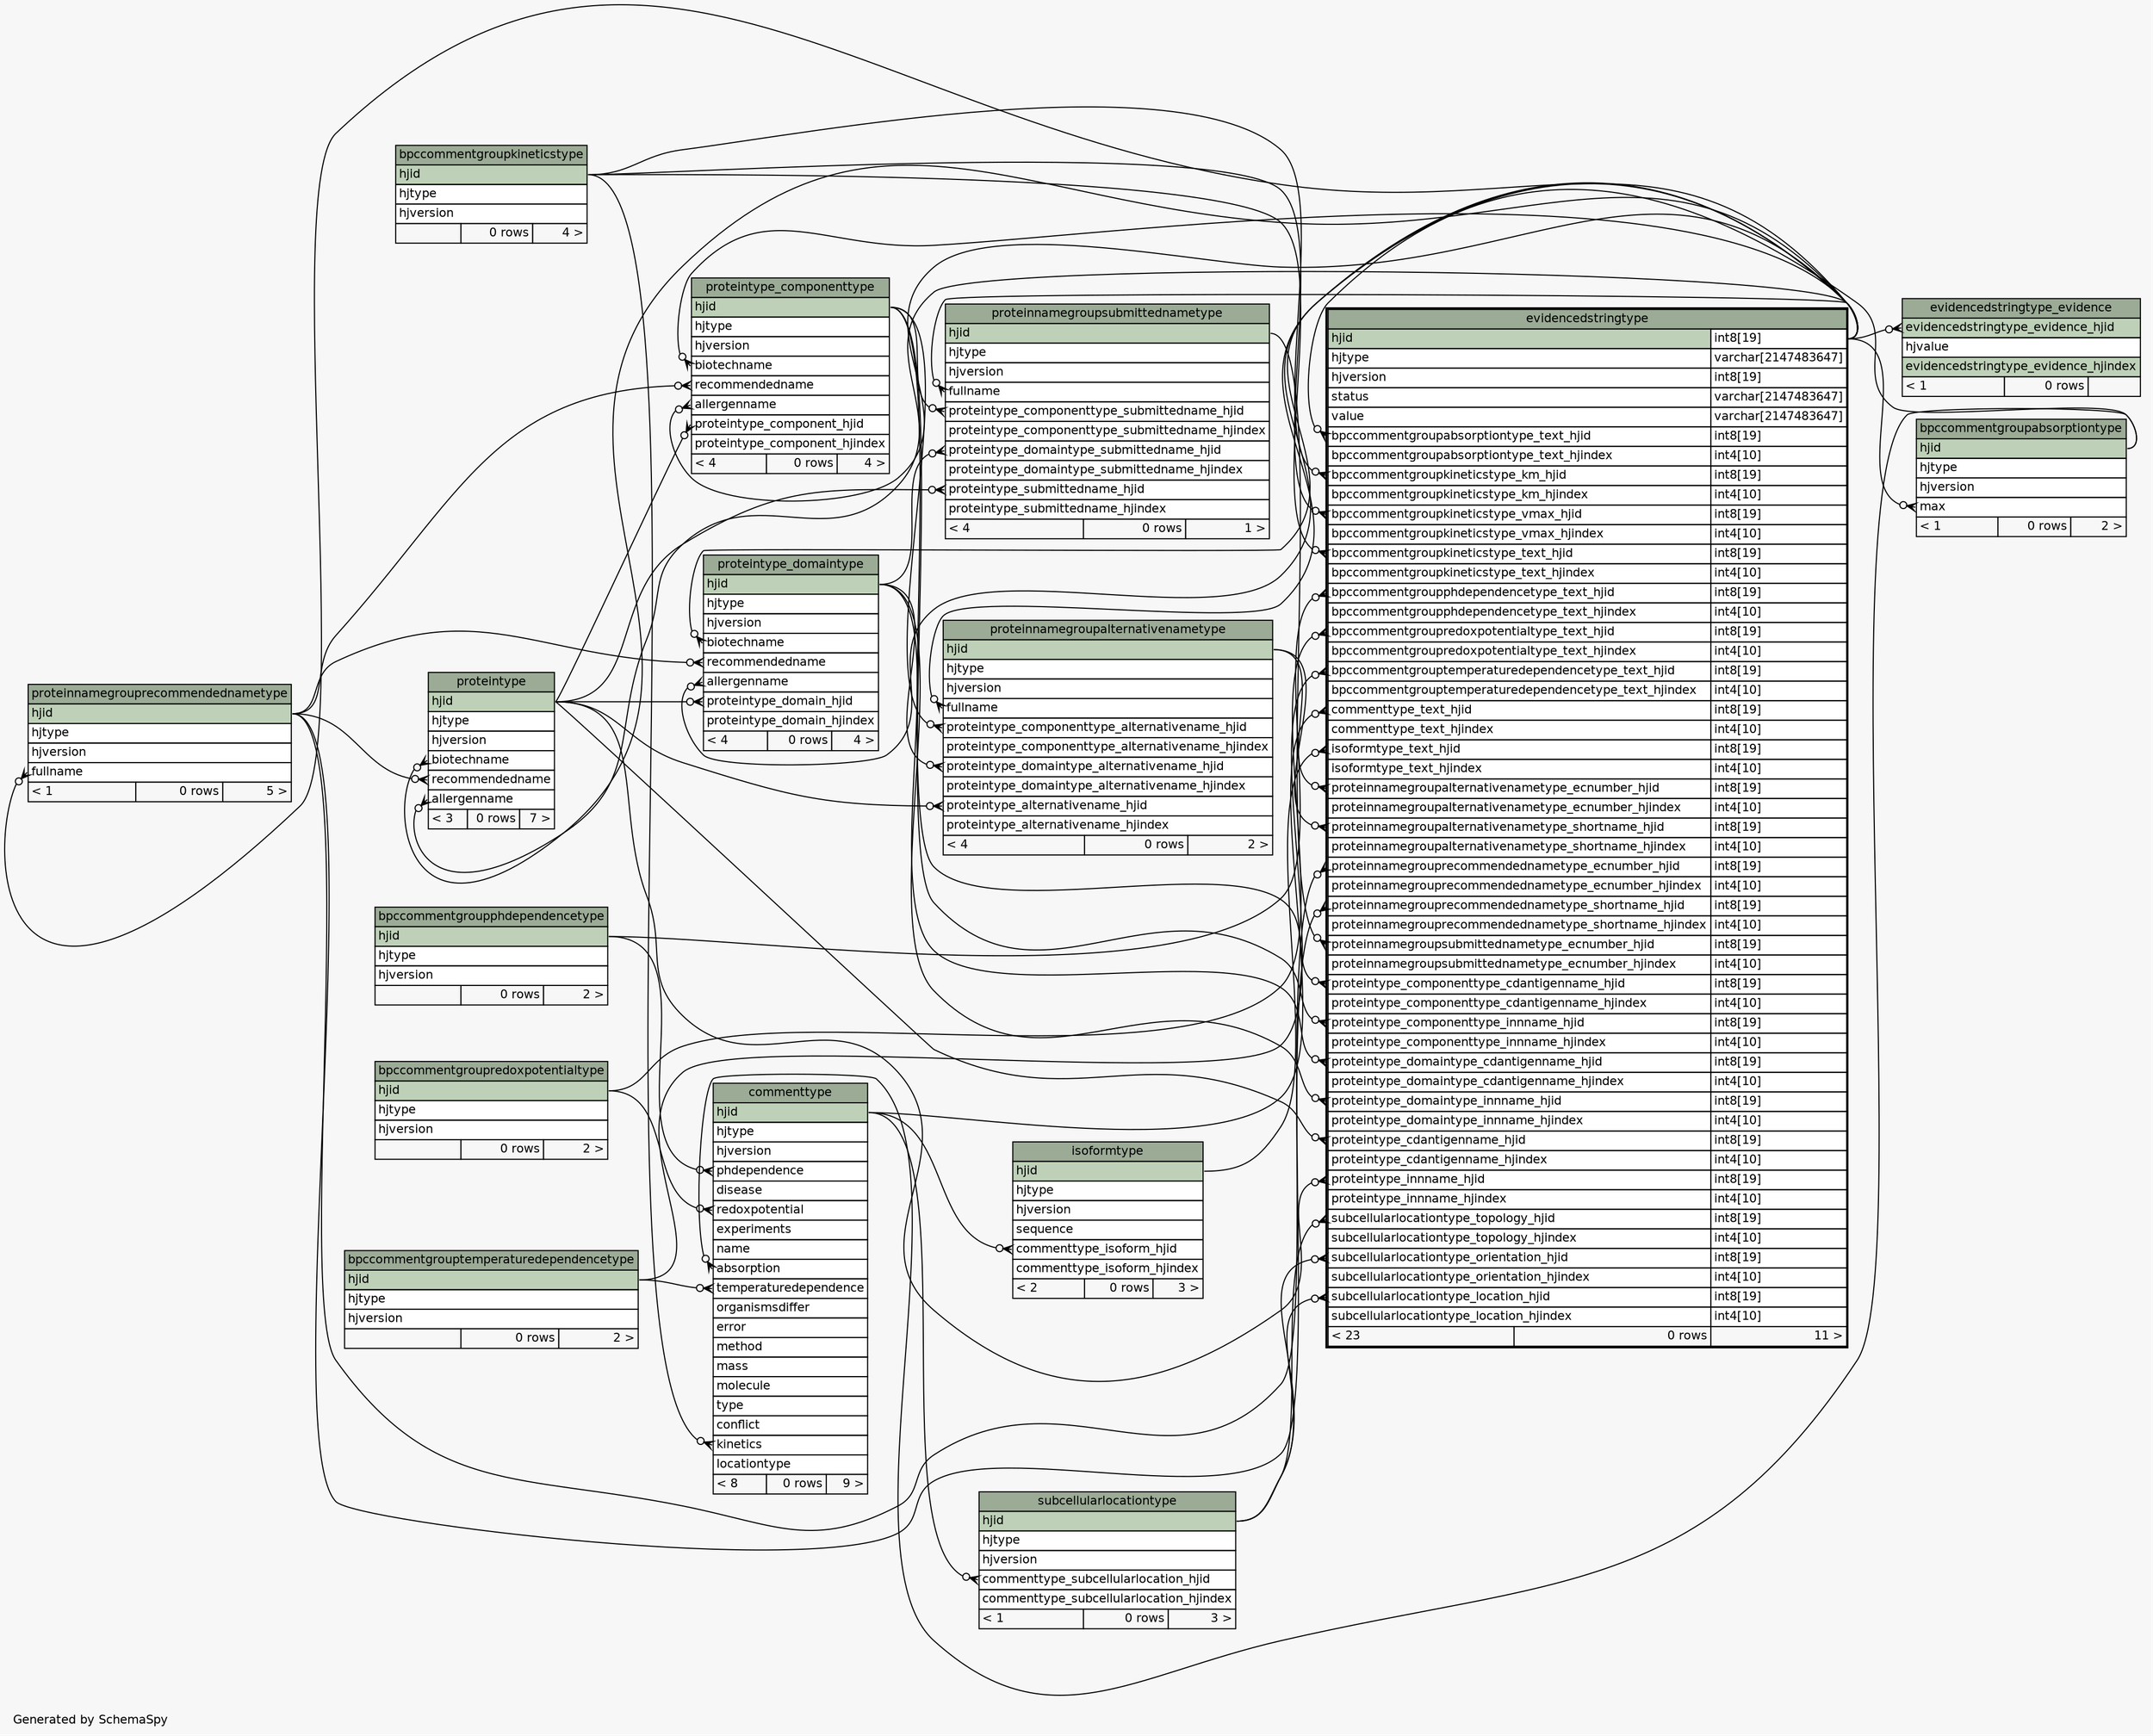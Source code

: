 // dot 2.38.0 on Windows 8.1 6.3
// SchemaSpy rev 590
digraph "oneDegreeRelationshipsDiagram" {
  graph [
    rankdir="RL"
    bgcolor="#f7f7f7"
    label="\nGenerated by SchemaSpy"
    labeljust="l"
    nodesep="0.18"
    ranksep="0.46"
    fontname="Helvetica"
    fontsize="11"
  ];
  node [
    fontname="Helvetica"
    fontsize="11"
    shape="plaintext"
  ];
  edge [
    arrowsize="0.8"
  ];
  "bpccommentgroupabsorptiontype":"max":w -> "evidencedstringtype":"hjid.type":e [arrowhead=none dir=back arrowtail=crowodot];
  "commenttype":"absorption":w -> "bpccommentgroupabsorptiontype":"hjid":e [arrowhead=none dir=back arrowtail=crowodot];
  "commenttype":"kinetics":w -> "bpccommentgroupkineticstype":"hjid":e [arrowhead=none dir=back arrowtail=crowodot];
  "commenttype":"phdependence":w -> "bpccommentgroupphdependencetype":"hjid":e [arrowhead=none dir=back arrowtail=crowodot];
  "commenttype":"redoxpotential":w -> "bpccommentgroupredoxpotentialtype":"hjid":e [arrowhead=none dir=back arrowtail=crowodot];
  "commenttype":"temperaturedependence":w -> "bpccommentgrouptemperaturedependencetype":"hjid":e [arrowhead=none dir=back arrowtail=crowodot];
  "evidencedstringtype":"bpccommentgroupabsorptiontype_text_hjid":w -> "bpccommentgroupabsorptiontype":"hjid":e [arrowhead=none dir=back arrowtail=crowodot];
  "evidencedstringtype":"bpccommentgroupkineticstype_km_hjid":w -> "bpccommentgroupkineticstype":"hjid":e [arrowhead=none dir=back arrowtail=crowodot];
  "evidencedstringtype":"bpccommentgroupkineticstype_text_hjid":w -> "bpccommentgroupkineticstype":"hjid":e [arrowhead=none dir=back arrowtail=crowodot];
  "evidencedstringtype":"bpccommentgroupkineticstype_vmax_hjid":w -> "bpccommentgroupkineticstype":"hjid":e [arrowhead=none dir=back arrowtail=crowodot];
  "evidencedstringtype":"bpccommentgroupphdependencetype_text_hjid":w -> "bpccommentgroupphdependencetype":"hjid":e [arrowhead=none dir=back arrowtail=crowodot];
  "evidencedstringtype":"bpccommentgroupredoxpotentialtype_text_hjid":w -> "bpccommentgroupredoxpotentialtype":"hjid":e [arrowhead=none dir=back arrowtail=crowodot];
  "evidencedstringtype":"bpccommentgrouptemperaturedependencetype_text_hjid":w -> "bpccommentgrouptemperaturedependencetype":"hjid":e [arrowhead=none dir=back arrowtail=crowodot];
  "evidencedstringtype":"commenttype_text_hjid":w -> "commenttype":"hjid":e [arrowhead=none dir=back arrowtail=crowodot];
  "evidencedstringtype":"isoformtype_text_hjid":w -> "isoformtype":"hjid":e [arrowhead=none dir=back arrowtail=crowodot];
  "evidencedstringtype":"proteinnamegroupalternativenametype_ecnumber_hjid":w -> "proteinnamegroupalternativenametype":"hjid":e [arrowhead=none dir=back arrowtail=crowodot];
  "evidencedstringtype":"proteinnamegroupalternativenametype_shortname_hjid":w -> "proteinnamegroupalternativenametype":"hjid":e [arrowhead=none dir=back arrowtail=crowodot];
  "evidencedstringtype":"proteinnamegrouprecommendednametype_ecnumber_hjid":w -> "proteinnamegrouprecommendednametype":"hjid":e [arrowhead=none dir=back arrowtail=crowodot];
  "evidencedstringtype":"proteinnamegrouprecommendednametype_shortname_hjid":w -> "proteinnamegrouprecommendednametype":"hjid":e [arrowhead=none dir=back arrowtail=crowodot];
  "evidencedstringtype":"proteinnamegroupsubmittednametype_ecnumber_hjid":w -> "proteinnamegroupsubmittednametype":"hjid":e [arrowhead=none dir=back arrowtail=crowodot];
  "evidencedstringtype":"proteintype_cdantigenname_hjid":w -> "proteintype":"hjid":e [arrowhead=none dir=back arrowtail=crowodot];
  "evidencedstringtype":"proteintype_componenttype_cdantigenname_hjid":w -> "proteintype_componenttype":"hjid":e [arrowhead=none dir=back arrowtail=crowodot];
  "evidencedstringtype":"proteintype_componenttype_innname_hjid":w -> "proteintype_componenttype":"hjid":e [arrowhead=none dir=back arrowtail=crowodot];
  "evidencedstringtype":"proteintype_domaintype_cdantigenname_hjid":w -> "proteintype_domaintype":"hjid":e [arrowhead=none dir=back arrowtail=crowodot];
  "evidencedstringtype":"proteintype_domaintype_innname_hjid":w -> "proteintype_domaintype":"hjid":e [arrowhead=none dir=back arrowtail=crowodot];
  "evidencedstringtype":"proteintype_innname_hjid":w -> "proteintype":"hjid":e [arrowhead=none dir=back arrowtail=crowodot];
  "evidencedstringtype":"subcellularlocationtype_location_hjid":w -> "subcellularlocationtype":"hjid":e [arrowhead=none dir=back arrowtail=crowodot];
  "evidencedstringtype":"subcellularlocationtype_orientation_hjid":w -> "subcellularlocationtype":"hjid":e [arrowhead=none dir=back arrowtail=crowodot];
  "evidencedstringtype":"subcellularlocationtype_topology_hjid":w -> "subcellularlocationtype":"hjid":e [arrowhead=none dir=back arrowtail=crowodot];
  "evidencedstringtype_evidence":"evidencedstringtype_evidence_hjid":w -> "evidencedstringtype":"hjid.type":e [arrowhead=none dir=back arrowtail=crowodot];
  "isoformtype":"commenttype_isoform_hjid":w -> "commenttype":"hjid":e [arrowhead=none dir=back arrowtail=crowodot];
  "proteinnamegroupalternativenametype":"fullname":w -> "evidencedstringtype":"hjid.type":e [arrowhead=none dir=back arrowtail=crowodot];
  "proteinnamegroupalternativenametype":"proteintype_alternativename_hjid":w -> "proteintype":"hjid":e [arrowhead=none dir=back arrowtail=crowodot];
  "proteinnamegroupalternativenametype":"proteintype_componenttype_alternativename_hjid":w -> "proteintype_componenttype":"hjid":e [arrowhead=none dir=back arrowtail=crowodot];
  "proteinnamegroupalternativenametype":"proteintype_domaintype_alternativename_hjid":w -> "proteintype_domaintype":"hjid":e [arrowhead=none dir=back arrowtail=crowodot];
  "proteinnamegrouprecommendednametype":"fullname":w -> "evidencedstringtype":"hjid.type":e [arrowhead=none dir=back arrowtail=crowodot];
  "proteinnamegroupsubmittednametype":"fullname":w -> "evidencedstringtype":"hjid.type":e [arrowhead=none dir=back arrowtail=crowodot];
  "proteinnamegroupsubmittednametype":"proteintype_componenttype_submittedname_hjid":w -> "proteintype_componenttype":"hjid":e [arrowhead=none dir=back arrowtail=crowodot];
  "proteinnamegroupsubmittednametype":"proteintype_domaintype_submittedname_hjid":w -> "proteintype_domaintype":"hjid":e [arrowhead=none dir=back arrowtail=crowodot];
  "proteinnamegroupsubmittednametype":"proteintype_submittedname_hjid":w -> "proteintype":"hjid":e [arrowhead=none dir=back arrowtail=crowodot];
  "proteintype":"allergenname":w -> "evidencedstringtype":"hjid.type":e [arrowhead=none dir=back arrowtail=crowodot];
  "proteintype":"biotechname":w -> "evidencedstringtype":"hjid.type":e [arrowhead=none dir=back arrowtail=crowodot];
  "proteintype":"recommendedname":w -> "proteinnamegrouprecommendednametype":"hjid":e [arrowhead=none dir=back arrowtail=crowodot];
  "proteintype_componenttype":"allergenname":w -> "evidencedstringtype":"hjid.type":e [arrowhead=none dir=back arrowtail=crowodot];
  "proteintype_componenttype":"biotechname":w -> "evidencedstringtype":"hjid.type":e [arrowhead=none dir=back arrowtail=crowodot];
  "proteintype_componenttype":"proteintype_component_hjid":w -> "proteintype":"hjid":e [arrowhead=none dir=back arrowtail=crowodot];
  "proteintype_componenttype":"recommendedname":w -> "proteinnamegrouprecommendednametype":"hjid":e [arrowhead=none dir=back arrowtail=crowodot];
  "proteintype_domaintype":"allergenname":w -> "evidencedstringtype":"hjid.type":e [arrowhead=none dir=back arrowtail=crowodot];
  "proteintype_domaintype":"biotechname":w -> "evidencedstringtype":"hjid.type":e [arrowhead=none dir=back arrowtail=crowodot];
  "proteintype_domaintype":"proteintype_domain_hjid":w -> "proteintype":"hjid":e [arrowhead=none dir=back arrowtail=crowodot];
  "proteintype_domaintype":"recommendedname":w -> "proteinnamegrouprecommendednametype":"hjid":e [arrowhead=none dir=back arrowtail=crowodot];
  "subcellularlocationtype":"commenttype_subcellularlocation_hjid":w -> "commenttype":"hjid":e [arrowhead=none dir=back arrowtail=crowodot];
  "bpccommentgroupabsorptiontype" [
    label=<
    <TABLE BORDER="0" CELLBORDER="1" CELLSPACING="0" BGCOLOR="#ffffff">
      <TR><TD COLSPAN="3" BGCOLOR="#9bab96" ALIGN="CENTER">bpccommentgroupabsorptiontype</TD></TR>
      <TR><TD PORT="hjid" COLSPAN="3" BGCOLOR="#bed1b8" ALIGN="LEFT">hjid</TD></TR>
      <TR><TD PORT="hjtype" COLSPAN="3" ALIGN="LEFT">hjtype</TD></TR>
      <TR><TD PORT="hjversion" COLSPAN="3" ALIGN="LEFT">hjversion</TD></TR>
      <TR><TD PORT="max" COLSPAN="3" ALIGN="LEFT">max</TD></TR>
      <TR><TD ALIGN="LEFT" BGCOLOR="#f7f7f7">&lt; 1</TD><TD ALIGN="RIGHT" BGCOLOR="#f7f7f7">0 rows</TD><TD ALIGN="RIGHT" BGCOLOR="#f7f7f7">2 &gt;</TD></TR>
    </TABLE>>
    URL="bpccommentgroupabsorptiontype.html"
    tooltip="bpccommentgroupabsorptiontype"
  ];
  "bpccommentgroupkineticstype" [
    label=<
    <TABLE BORDER="0" CELLBORDER="1" CELLSPACING="0" BGCOLOR="#ffffff">
      <TR><TD COLSPAN="3" BGCOLOR="#9bab96" ALIGN="CENTER">bpccommentgroupkineticstype</TD></TR>
      <TR><TD PORT="hjid" COLSPAN="3" BGCOLOR="#bed1b8" ALIGN="LEFT">hjid</TD></TR>
      <TR><TD PORT="hjtype" COLSPAN="3" ALIGN="LEFT">hjtype</TD></TR>
      <TR><TD PORT="hjversion" COLSPAN="3" ALIGN="LEFT">hjversion</TD></TR>
      <TR><TD ALIGN="LEFT" BGCOLOR="#f7f7f7">  </TD><TD ALIGN="RIGHT" BGCOLOR="#f7f7f7">0 rows</TD><TD ALIGN="RIGHT" BGCOLOR="#f7f7f7">4 &gt;</TD></TR>
    </TABLE>>
    URL="bpccommentgroupkineticstype.html"
    tooltip="bpccommentgroupkineticstype"
  ];
  "bpccommentgroupphdependencetype" [
    label=<
    <TABLE BORDER="0" CELLBORDER="1" CELLSPACING="0" BGCOLOR="#ffffff">
      <TR><TD COLSPAN="3" BGCOLOR="#9bab96" ALIGN="CENTER">bpccommentgroupphdependencetype</TD></TR>
      <TR><TD PORT="hjid" COLSPAN="3" BGCOLOR="#bed1b8" ALIGN="LEFT">hjid</TD></TR>
      <TR><TD PORT="hjtype" COLSPAN="3" ALIGN="LEFT">hjtype</TD></TR>
      <TR><TD PORT="hjversion" COLSPAN="3" ALIGN="LEFT">hjversion</TD></TR>
      <TR><TD ALIGN="LEFT" BGCOLOR="#f7f7f7">  </TD><TD ALIGN="RIGHT" BGCOLOR="#f7f7f7">0 rows</TD><TD ALIGN="RIGHT" BGCOLOR="#f7f7f7">2 &gt;</TD></TR>
    </TABLE>>
    URL="bpccommentgroupphdependencetype.html"
    tooltip="bpccommentgroupphdependencetype"
  ];
  "bpccommentgroupredoxpotentialtype" [
    label=<
    <TABLE BORDER="0" CELLBORDER="1" CELLSPACING="0" BGCOLOR="#ffffff">
      <TR><TD COLSPAN="3" BGCOLOR="#9bab96" ALIGN="CENTER">bpccommentgroupredoxpotentialtype</TD></TR>
      <TR><TD PORT="hjid" COLSPAN="3" BGCOLOR="#bed1b8" ALIGN="LEFT">hjid</TD></TR>
      <TR><TD PORT="hjtype" COLSPAN="3" ALIGN="LEFT">hjtype</TD></TR>
      <TR><TD PORT="hjversion" COLSPAN="3" ALIGN="LEFT">hjversion</TD></TR>
      <TR><TD ALIGN="LEFT" BGCOLOR="#f7f7f7">  </TD><TD ALIGN="RIGHT" BGCOLOR="#f7f7f7">0 rows</TD><TD ALIGN="RIGHT" BGCOLOR="#f7f7f7">2 &gt;</TD></TR>
    </TABLE>>
    URL="bpccommentgroupredoxpotentialtype.html"
    tooltip="bpccommentgroupredoxpotentialtype"
  ];
  "bpccommentgrouptemperaturedependencetype" [
    label=<
    <TABLE BORDER="0" CELLBORDER="1" CELLSPACING="0" BGCOLOR="#ffffff">
      <TR><TD COLSPAN="3" BGCOLOR="#9bab96" ALIGN="CENTER">bpccommentgrouptemperaturedependencetype</TD></TR>
      <TR><TD PORT="hjid" COLSPAN="3" BGCOLOR="#bed1b8" ALIGN="LEFT">hjid</TD></TR>
      <TR><TD PORT="hjtype" COLSPAN="3" ALIGN="LEFT">hjtype</TD></TR>
      <TR><TD PORT="hjversion" COLSPAN="3" ALIGN="LEFT">hjversion</TD></TR>
      <TR><TD ALIGN="LEFT" BGCOLOR="#f7f7f7">  </TD><TD ALIGN="RIGHT" BGCOLOR="#f7f7f7">0 rows</TD><TD ALIGN="RIGHT" BGCOLOR="#f7f7f7">2 &gt;</TD></TR>
    </TABLE>>
    URL="bpccommentgrouptemperaturedependencetype.html"
    tooltip="bpccommentgrouptemperaturedependencetype"
  ];
  "commenttype" [
    label=<
    <TABLE BORDER="0" CELLBORDER="1" CELLSPACING="0" BGCOLOR="#ffffff">
      <TR><TD COLSPAN="3" BGCOLOR="#9bab96" ALIGN="CENTER">commenttype</TD></TR>
      <TR><TD PORT="hjid" COLSPAN="3" BGCOLOR="#bed1b8" ALIGN="LEFT">hjid</TD></TR>
      <TR><TD PORT="hjtype" COLSPAN="3" ALIGN="LEFT">hjtype</TD></TR>
      <TR><TD PORT="hjversion" COLSPAN="3" ALIGN="LEFT">hjversion</TD></TR>
      <TR><TD PORT="phdependence" COLSPAN="3" ALIGN="LEFT">phdependence</TD></TR>
      <TR><TD PORT="disease" COLSPAN="3" ALIGN="LEFT">disease</TD></TR>
      <TR><TD PORT="redoxpotential" COLSPAN="3" ALIGN="LEFT">redoxpotential</TD></TR>
      <TR><TD PORT="experiments" COLSPAN="3" ALIGN="LEFT">experiments</TD></TR>
      <TR><TD PORT="name" COLSPAN="3" ALIGN="LEFT">name</TD></TR>
      <TR><TD PORT="absorption" COLSPAN="3" ALIGN="LEFT">absorption</TD></TR>
      <TR><TD PORT="temperaturedependence" COLSPAN="3" ALIGN="LEFT">temperaturedependence</TD></TR>
      <TR><TD PORT="organismsdiffer" COLSPAN="3" ALIGN="LEFT">organismsdiffer</TD></TR>
      <TR><TD PORT="error" COLSPAN="3" ALIGN="LEFT">error</TD></TR>
      <TR><TD PORT="method" COLSPAN="3" ALIGN="LEFT">method</TD></TR>
      <TR><TD PORT="mass" COLSPAN="3" ALIGN="LEFT">mass</TD></TR>
      <TR><TD PORT="molecule" COLSPAN="3" ALIGN="LEFT">molecule</TD></TR>
      <TR><TD PORT="type" COLSPAN="3" ALIGN="LEFT">type</TD></TR>
      <TR><TD PORT="conflict" COLSPAN="3" ALIGN="LEFT">conflict</TD></TR>
      <TR><TD PORT="kinetics" COLSPAN="3" ALIGN="LEFT">kinetics</TD></TR>
      <TR><TD PORT="locationtype" COLSPAN="3" ALIGN="LEFT">locationtype</TD></TR>
      <TR><TD ALIGN="LEFT" BGCOLOR="#f7f7f7">&lt; 8</TD><TD ALIGN="RIGHT" BGCOLOR="#f7f7f7">0 rows</TD><TD ALIGN="RIGHT" BGCOLOR="#f7f7f7">9 &gt;</TD></TR>
    </TABLE>>
    URL="commenttype.html"
    tooltip="commenttype"
  ];
  "evidencedstringtype" [
    label=<
    <TABLE BORDER="2" CELLBORDER="1" CELLSPACING="0" BGCOLOR="#ffffff">
      <TR><TD COLSPAN="3" BGCOLOR="#9bab96" ALIGN="CENTER">evidencedstringtype</TD></TR>
      <TR><TD PORT="hjid" COLSPAN="2" BGCOLOR="#bed1b8" ALIGN="LEFT">hjid</TD><TD PORT="hjid.type" ALIGN="LEFT">int8[19]</TD></TR>
      <TR><TD PORT="hjtype" COLSPAN="2" ALIGN="LEFT">hjtype</TD><TD PORT="hjtype.type" ALIGN="LEFT">varchar[2147483647]</TD></TR>
      <TR><TD PORT="hjversion" COLSPAN="2" ALIGN="LEFT">hjversion</TD><TD PORT="hjversion.type" ALIGN="LEFT">int8[19]</TD></TR>
      <TR><TD PORT="status" COLSPAN="2" ALIGN="LEFT">status</TD><TD PORT="status.type" ALIGN="LEFT">varchar[2147483647]</TD></TR>
      <TR><TD PORT="value" COLSPAN="2" ALIGN="LEFT">value</TD><TD PORT="value.type" ALIGN="LEFT">varchar[2147483647]</TD></TR>
      <TR><TD PORT="bpccommentgroupabsorptiontype_text_hjid" COLSPAN="2" ALIGN="LEFT">bpccommentgroupabsorptiontype_text_hjid</TD><TD PORT="bpccommentgroupabsorptiontype_text_hjid.type" ALIGN="LEFT">int8[19]</TD></TR>
      <TR><TD PORT="bpccommentgroupabsorptiontype_text_hjindex" COLSPAN="2" ALIGN="LEFT">bpccommentgroupabsorptiontype_text_hjindex</TD><TD PORT="bpccommentgroupabsorptiontype_text_hjindex.type" ALIGN="LEFT">int4[10]</TD></TR>
      <TR><TD PORT="bpccommentgroupkineticstype_km_hjid" COLSPAN="2" ALIGN="LEFT">bpccommentgroupkineticstype_km_hjid</TD><TD PORT="bpccommentgroupkineticstype_km_hjid.type" ALIGN="LEFT">int8[19]</TD></TR>
      <TR><TD PORT="bpccommentgroupkineticstype_km_hjindex" COLSPAN="2" ALIGN="LEFT">bpccommentgroupkineticstype_km_hjindex</TD><TD PORT="bpccommentgroupkineticstype_km_hjindex.type" ALIGN="LEFT">int4[10]</TD></TR>
      <TR><TD PORT="bpccommentgroupkineticstype_vmax_hjid" COLSPAN="2" ALIGN="LEFT">bpccommentgroupkineticstype_vmax_hjid</TD><TD PORT="bpccommentgroupkineticstype_vmax_hjid.type" ALIGN="LEFT">int8[19]</TD></TR>
      <TR><TD PORT="bpccommentgroupkineticstype_vmax_hjindex" COLSPAN="2" ALIGN="LEFT">bpccommentgroupkineticstype_vmax_hjindex</TD><TD PORT="bpccommentgroupkineticstype_vmax_hjindex.type" ALIGN="LEFT">int4[10]</TD></TR>
      <TR><TD PORT="bpccommentgroupkineticstype_text_hjid" COLSPAN="2" ALIGN="LEFT">bpccommentgroupkineticstype_text_hjid</TD><TD PORT="bpccommentgroupkineticstype_text_hjid.type" ALIGN="LEFT">int8[19]</TD></TR>
      <TR><TD PORT="bpccommentgroupkineticstype_text_hjindex" COLSPAN="2" ALIGN="LEFT">bpccommentgroupkineticstype_text_hjindex</TD><TD PORT="bpccommentgroupkineticstype_text_hjindex.type" ALIGN="LEFT">int4[10]</TD></TR>
      <TR><TD PORT="bpccommentgroupphdependencetype_text_hjid" COLSPAN="2" ALIGN="LEFT">bpccommentgroupphdependencetype_text_hjid</TD><TD PORT="bpccommentgroupphdependencetype_text_hjid.type" ALIGN="LEFT">int8[19]</TD></TR>
      <TR><TD PORT="bpccommentgroupphdependencetype_text_hjindex" COLSPAN="2" ALIGN="LEFT">bpccommentgroupphdependencetype_text_hjindex</TD><TD PORT="bpccommentgroupphdependencetype_text_hjindex.type" ALIGN="LEFT">int4[10]</TD></TR>
      <TR><TD PORT="bpccommentgroupredoxpotentialtype_text_hjid" COLSPAN="2" ALIGN="LEFT">bpccommentgroupredoxpotentialtype_text_hjid</TD><TD PORT="bpccommentgroupredoxpotentialtype_text_hjid.type" ALIGN="LEFT">int8[19]</TD></TR>
      <TR><TD PORT="bpccommentgroupredoxpotentialtype_text_hjindex" COLSPAN="2" ALIGN="LEFT">bpccommentgroupredoxpotentialtype_text_hjindex</TD><TD PORT="bpccommentgroupredoxpotentialtype_text_hjindex.type" ALIGN="LEFT">int4[10]</TD></TR>
      <TR><TD PORT="bpccommentgrouptemperaturedependencetype_text_hjid" COLSPAN="2" ALIGN="LEFT">bpccommentgrouptemperaturedependencetype_text_hjid</TD><TD PORT="bpccommentgrouptemperaturedependencetype_text_hjid.type" ALIGN="LEFT">int8[19]</TD></TR>
      <TR><TD PORT="bpccommentgrouptemperaturedependencetype_text_hjindex" COLSPAN="2" ALIGN="LEFT">bpccommentgrouptemperaturedependencetype_text_hjindex</TD><TD PORT="bpccommentgrouptemperaturedependencetype_text_hjindex.type" ALIGN="LEFT">int4[10]</TD></TR>
      <TR><TD PORT="commenttype_text_hjid" COLSPAN="2" ALIGN="LEFT">commenttype_text_hjid</TD><TD PORT="commenttype_text_hjid.type" ALIGN="LEFT">int8[19]</TD></TR>
      <TR><TD PORT="commenttype_text_hjindex" COLSPAN="2" ALIGN="LEFT">commenttype_text_hjindex</TD><TD PORT="commenttype_text_hjindex.type" ALIGN="LEFT">int4[10]</TD></TR>
      <TR><TD PORT="isoformtype_text_hjid" COLSPAN="2" ALIGN="LEFT">isoformtype_text_hjid</TD><TD PORT="isoformtype_text_hjid.type" ALIGN="LEFT">int8[19]</TD></TR>
      <TR><TD PORT="isoformtype_text_hjindex" COLSPAN="2" ALIGN="LEFT">isoformtype_text_hjindex</TD><TD PORT="isoformtype_text_hjindex.type" ALIGN="LEFT">int4[10]</TD></TR>
      <TR><TD PORT="proteinnamegroupalternativenametype_ecnumber_hjid" COLSPAN="2" ALIGN="LEFT">proteinnamegroupalternativenametype_ecnumber_hjid</TD><TD PORT="proteinnamegroupalternativenametype_ecnumber_hjid.type" ALIGN="LEFT">int8[19]</TD></TR>
      <TR><TD PORT="proteinnamegroupalternativenametype_ecnumber_hjindex" COLSPAN="2" ALIGN="LEFT">proteinnamegroupalternativenametype_ecnumber_hjindex</TD><TD PORT="proteinnamegroupalternativenametype_ecnumber_hjindex.type" ALIGN="LEFT">int4[10]</TD></TR>
      <TR><TD PORT="proteinnamegroupalternativenametype_shortname_hjid" COLSPAN="2" ALIGN="LEFT">proteinnamegroupalternativenametype_shortname_hjid</TD><TD PORT="proteinnamegroupalternativenametype_shortname_hjid.type" ALIGN="LEFT">int8[19]</TD></TR>
      <TR><TD PORT="proteinnamegroupalternativenametype_shortname_hjindex" COLSPAN="2" ALIGN="LEFT">proteinnamegroupalternativenametype_shortname_hjindex</TD><TD PORT="proteinnamegroupalternativenametype_shortname_hjindex.type" ALIGN="LEFT">int4[10]</TD></TR>
      <TR><TD PORT="proteinnamegrouprecommendednametype_ecnumber_hjid" COLSPAN="2" ALIGN="LEFT">proteinnamegrouprecommendednametype_ecnumber_hjid</TD><TD PORT="proteinnamegrouprecommendednametype_ecnumber_hjid.type" ALIGN="LEFT">int8[19]</TD></TR>
      <TR><TD PORT="proteinnamegrouprecommendednametype_ecnumber_hjindex" COLSPAN="2" ALIGN="LEFT">proteinnamegrouprecommendednametype_ecnumber_hjindex</TD><TD PORT="proteinnamegrouprecommendednametype_ecnumber_hjindex.type" ALIGN="LEFT">int4[10]</TD></TR>
      <TR><TD PORT="proteinnamegrouprecommendednametype_shortname_hjid" COLSPAN="2" ALIGN="LEFT">proteinnamegrouprecommendednametype_shortname_hjid</TD><TD PORT="proteinnamegrouprecommendednametype_shortname_hjid.type" ALIGN="LEFT">int8[19]</TD></TR>
      <TR><TD PORT="proteinnamegrouprecommendednametype_shortname_hjindex" COLSPAN="2" ALIGN="LEFT">proteinnamegrouprecommendednametype_shortname_hjindex</TD><TD PORT="proteinnamegrouprecommendednametype_shortname_hjindex.type" ALIGN="LEFT">int4[10]</TD></TR>
      <TR><TD PORT="proteinnamegroupsubmittednametype_ecnumber_hjid" COLSPAN="2" ALIGN="LEFT">proteinnamegroupsubmittednametype_ecnumber_hjid</TD><TD PORT="proteinnamegroupsubmittednametype_ecnumber_hjid.type" ALIGN="LEFT">int8[19]</TD></TR>
      <TR><TD PORT="proteinnamegroupsubmittednametype_ecnumber_hjindex" COLSPAN="2" ALIGN="LEFT">proteinnamegroupsubmittednametype_ecnumber_hjindex</TD><TD PORT="proteinnamegroupsubmittednametype_ecnumber_hjindex.type" ALIGN="LEFT">int4[10]</TD></TR>
      <TR><TD PORT="proteintype_componenttype_cdantigenname_hjid" COLSPAN="2" ALIGN="LEFT">proteintype_componenttype_cdantigenname_hjid</TD><TD PORT="proteintype_componenttype_cdantigenname_hjid.type" ALIGN="LEFT">int8[19]</TD></TR>
      <TR><TD PORT="proteintype_componenttype_cdantigenname_hjindex" COLSPAN="2" ALIGN="LEFT">proteintype_componenttype_cdantigenname_hjindex</TD><TD PORT="proteintype_componenttype_cdantigenname_hjindex.type" ALIGN="LEFT">int4[10]</TD></TR>
      <TR><TD PORT="proteintype_componenttype_innname_hjid" COLSPAN="2" ALIGN="LEFT">proteintype_componenttype_innname_hjid</TD><TD PORT="proteintype_componenttype_innname_hjid.type" ALIGN="LEFT">int8[19]</TD></TR>
      <TR><TD PORT="proteintype_componenttype_innname_hjindex" COLSPAN="2" ALIGN="LEFT">proteintype_componenttype_innname_hjindex</TD><TD PORT="proteintype_componenttype_innname_hjindex.type" ALIGN="LEFT">int4[10]</TD></TR>
      <TR><TD PORT="proteintype_domaintype_cdantigenname_hjid" COLSPAN="2" ALIGN="LEFT">proteintype_domaintype_cdantigenname_hjid</TD><TD PORT="proteintype_domaintype_cdantigenname_hjid.type" ALIGN="LEFT">int8[19]</TD></TR>
      <TR><TD PORT="proteintype_domaintype_cdantigenname_hjindex" COLSPAN="2" ALIGN="LEFT">proteintype_domaintype_cdantigenname_hjindex</TD><TD PORT="proteintype_domaintype_cdantigenname_hjindex.type" ALIGN="LEFT">int4[10]</TD></TR>
      <TR><TD PORT="proteintype_domaintype_innname_hjid" COLSPAN="2" ALIGN="LEFT">proteintype_domaintype_innname_hjid</TD><TD PORT="proteintype_domaintype_innname_hjid.type" ALIGN="LEFT">int8[19]</TD></TR>
      <TR><TD PORT="proteintype_domaintype_innname_hjindex" COLSPAN="2" ALIGN="LEFT">proteintype_domaintype_innname_hjindex</TD><TD PORT="proteintype_domaintype_innname_hjindex.type" ALIGN="LEFT">int4[10]</TD></TR>
      <TR><TD PORT="proteintype_cdantigenname_hjid" COLSPAN="2" ALIGN="LEFT">proteintype_cdantigenname_hjid</TD><TD PORT="proteintype_cdantigenname_hjid.type" ALIGN="LEFT">int8[19]</TD></TR>
      <TR><TD PORT="proteintype_cdantigenname_hjindex" COLSPAN="2" ALIGN="LEFT">proteintype_cdantigenname_hjindex</TD><TD PORT="proteintype_cdantigenname_hjindex.type" ALIGN="LEFT">int4[10]</TD></TR>
      <TR><TD PORT="proteintype_innname_hjid" COLSPAN="2" ALIGN="LEFT">proteintype_innname_hjid</TD><TD PORT="proteintype_innname_hjid.type" ALIGN="LEFT">int8[19]</TD></TR>
      <TR><TD PORT="proteintype_innname_hjindex" COLSPAN="2" ALIGN="LEFT">proteintype_innname_hjindex</TD><TD PORT="proteintype_innname_hjindex.type" ALIGN="LEFT">int4[10]</TD></TR>
      <TR><TD PORT="subcellularlocationtype_topology_hjid" COLSPAN="2" ALIGN="LEFT">subcellularlocationtype_topology_hjid</TD><TD PORT="subcellularlocationtype_topology_hjid.type" ALIGN="LEFT">int8[19]</TD></TR>
      <TR><TD PORT="subcellularlocationtype_topology_hjindex" COLSPAN="2" ALIGN="LEFT">subcellularlocationtype_topology_hjindex</TD><TD PORT="subcellularlocationtype_topology_hjindex.type" ALIGN="LEFT">int4[10]</TD></TR>
      <TR><TD PORT="subcellularlocationtype_orientation_hjid" COLSPAN="2" ALIGN="LEFT">subcellularlocationtype_orientation_hjid</TD><TD PORT="subcellularlocationtype_orientation_hjid.type" ALIGN="LEFT">int8[19]</TD></TR>
      <TR><TD PORT="subcellularlocationtype_orientation_hjindex" COLSPAN="2" ALIGN="LEFT">subcellularlocationtype_orientation_hjindex</TD><TD PORT="subcellularlocationtype_orientation_hjindex.type" ALIGN="LEFT">int4[10]</TD></TR>
      <TR><TD PORT="subcellularlocationtype_location_hjid" COLSPAN="2" ALIGN="LEFT">subcellularlocationtype_location_hjid</TD><TD PORT="subcellularlocationtype_location_hjid.type" ALIGN="LEFT">int8[19]</TD></TR>
      <TR><TD PORT="subcellularlocationtype_location_hjindex" COLSPAN="2" ALIGN="LEFT">subcellularlocationtype_location_hjindex</TD><TD PORT="subcellularlocationtype_location_hjindex.type" ALIGN="LEFT">int4[10]</TD></TR>
      <TR><TD ALIGN="LEFT" BGCOLOR="#f7f7f7">&lt; 23</TD><TD ALIGN="RIGHT" BGCOLOR="#f7f7f7">0 rows</TD><TD ALIGN="RIGHT" BGCOLOR="#f7f7f7">11 &gt;</TD></TR>
    </TABLE>>
    URL="evidencedstringtype.html"
    tooltip="evidencedstringtype"
  ];
  "evidencedstringtype_evidence" [
    label=<
    <TABLE BORDER="0" CELLBORDER="1" CELLSPACING="0" BGCOLOR="#ffffff">
      <TR><TD COLSPAN="3" BGCOLOR="#9bab96" ALIGN="CENTER">evidencedstringtype_evidence</TD></TR>
      <TR><TD PORT="evidencedstringtype_evidence_hjid" COLSPAN="3" BGCOLOR="#bed1b8" ALIGN="LEFT">evidencedstringtype_evidence_hjid</TD></TR>
      <TR><TD PORT="hjvalue" COLSPAN="3" ALIGN="LEFT">hjvalue</TD></TR>
      <TR><TD PORT="evidencedstringtype_evidence_hjindex" COLSPAN="3" BGCOLOR="#bed1b8" ALIGN="LEFT">evidencedstringtype_evidence_hjindex</TD></TR>
      <TR><TD ALIGN="LEFT" BGCOLOR="#f7f7f7">&lt; 1</TD><TD ALIGN="RIGHT" BGCOLOR="#f7f7f7">0 rows</TD><TD ALIGN="RIGHT" BGCOLOR="#f7f7f7">  </TD></TR>
    </TABLE>>
    URL="evidencedstringtype_evidence.html"
    tooltip="evidencedstringtype_evidence"
  ];
  "isoformtype" [
    label=<
    <TABLE BORDER="0" CELLBORDER="1" CELLSPACING="0" BGCOLOR="#ffffff">
      <TR><TD COLSPAN="3" BGCOLOR="#9bab96" ALIGN="CENTER">isoformtype</TD></TR>
      <TR><TD PORT="hjid" COLSPAN="3" BGCOLOR="#bed1b8" ALIGN="LEFT">hjid</TD></TR>
      <TR><TD PORT="hjtype" COLSPAN="3" ALIGN="LEFT">hjtype</TD></TR>
      <TR><TD PORT="hjversion" COLSPAN="3" ALIGN="LEFT">hjversion</TD></TR>
      <TR><TD PORT="sequence" COLSPAN="3" ALIGN="LEFT">sequence</TD></TR>
      <TR><TD PORT="commenttype_isoform_hjid" COLSPAN="3" ALIGN="LEFT">commenttype_isoform_hjid</TD></TR>
      <TR><TD PORT="commenttype_isoform_hjindex" COLSPAN="3" ALIGN="LEFT">commenttype_isoform_hjindex</TD></TR>
      <TR><TD ALIGN="LEFT" BGCOLOR="#f7f7f7">&lt; 2</TD><TD ALIGN="RIGHT" BGCOLOR="#f7f7f7">0 rows</TD><TD ALIGN="RIGHT" BGCOLOR="#f7f7f7">3 &gt;</TD></TR>
    </TABLE>>
    URL="isoformtype.html"
    tooltip="isoformtype"
  ];
  "proteinnamegroupalternativenametype" [
    label=<
    <TABLE BORDER="0" CELLBORDER="1" CELLSPACING="0" BGCOLOR="#ffffff">
      <TR><TD COLSPAN="3" BGCOLOR="#9bab96" ALIGN="CENTER">proteinnamegroupalternativenametype</TD></TR>
      <TR><TD PORT="hjid" COLSPAN="3" BGCOLOR="#bed1b8" ALIGN="LEFT">hjid</TD></TR>
      <TR><TD PORT="hjtype" COLSPAN="3" ALIGN="LEFT">hjtype</TD></TR>
      <TR><TD PORT="hjversion" COLSPAN="3" ALIGN="LEFT">hjversion</TD></TR>
      <TR><TD PORT="fullname" COLSPAN="3" ALIGN="LEFT">fullname</TD></TR>
      <TR><TD PORT="proteintype_componenttype_alternativename_hjid" COLSPAN="3" ALIGN="LEFT">proteintype_componenttype_alternativename_hjid</TD></TR>
      <TR><TD PORT="proteintype_componenttype_alternativename_hjindex" COLSPAN="3" ALIGN="LEFT">proteintype_componenttype_alternativename_hjindex</TD></TR>
      <TR><TD PORT="proteintype_domaintype_alternativename_hjid" COLSPAN="3" ALIGN="LEFT">proteintype_domaintype_alternativename_hjid</TD></TR>
      <TR><TD PORT="proteintype_domaintype_alternativename_hjindex" COLSPAN="3" ALIGN="LEFT">proteintype_domaintype_alternativename_hjindex</TD></TR>
      <TR><TD PORT="proteintype_alternativename_hjid" COLSPAN="3" ALIGN="LEFT">proteintype_alternativename_hjid</TD></TR>
      <TR><TD PORT="proteintype_alternativename_hjindex" COLSPAN="3" ALIGN="LEFT">proteintype_alternativename_hjindex</TD></TR>
      <TR><TD ALIGN="LEFT" BGCOLOR="#f7f7f7">&lt; 4</TD><TD ALIGN="RIGHT" BGCOLOR="#f7f7f7">0 rows</TD><TD ALIGN="RIGHT" BGCOLOR="#f7f7f7">2 &gt;</TD></TR>
    </TABLE>>
    URL="proteinnamegroupalternativenametype.html"
    tooltip="proteinnamegroupalternativenametype"
  ];
  "proteinnamegrouprecommendednametype" [
    label=<
    <TABLE BORDER="0" CELLBORDER="1" CELLSPACING="0" BGCOLOR="#ffffff">
      <TR><TD COLSPAN="3" BGCOLOR="#9bab96" ALIGN="CENTER">proteinnamegrouprecommendednametype</TD></TR>
      <TR><TD PORT="hjid" COLSPAN="3" BGCOLOR="#bed1b8" ALIGN="LEFT">hjid</TD></TR>
      <TR><TD PORT="hjtype" COLSPAN="3" ALIGN="LEFT">hjtype</TD></TR>
      <TR><TD PORT="hjversion" COLSPAN="3" ALIGN="LEFT">hjversion</TD></TR>
      <TR><TD PORT="fullname" COLSPAN="3" ALIGN="LEFT">fullname</TD></TR>
      <TR><TD ALIGN="LEFT" BGCOLOR="#f7f7f7">&lt; 1</TD><TD ALIGN="RIGHT" BGCOLOR="#f7f7f7">0 rows</TD><TD ALIGN="RIGHT" BGCOLOR="#f7f7f7">5 &gt;</TD></TR>
    </TABLE>>
    URL="proteinnamegrouprecommendednametype.html"
    tooltip="proteinnamegrouprecommendednametype"
  ];
  "proteinnamegroupsubmittednametype" [
    label=<
    <TABLE BORDER="0" CELLBORDER="1" CELLSPACING="0" BGCOLOR="#ffffff">
      <TR><TD COLSPAN="3" BGCOLOR="#9bab96" ALIGN="CENTER">proteinnamegroupsubmittednametype</TD></TR>
      <TR><TD PORT="hjid" COLSPAN="3" BGCOLOR="#bed1b8" ALIGN="LEFT">hjid</TD></TR>
      <TR><TD PORT="hjtype" COLSPAN="3" ALIGN="LEFT">hjtype</TD></TR>
      <TR><TD PORT="hjversion" COLSPAN="3" ALIGN="LEFT">hjversion</TD></TR>
      <TR><TD PORT="fullname" COLSPAN="3" ALIGN="LEFT">fullname</TD></TR>
      <TR><TD PORT="proteintype_componenttype_submittedname_hjid" COLSPAN="3" ALIGN="LEFT">proteintype_componenttype_submittedname_hjid</TD></TR>
      <TR><TD PORT="proteintype_componenttype_submittedname_hjindex" COLSPAN="3" ALIGN="LEFT">proteintype_componenttype_submittedname_hjindex</TD></TR>
      <TR><TD PORT="proteintype_domaintype_submittedname_hjid" COLSPAN="3" ALIGN="LEFT">proteintype_domaintype_submittedname_hjid</TD></TR>
      <TR><TD PORT="proteintype_domaintype_submittedname_hjindex" COLSPAN="3" ALIGN="LEFT">proteintype_domaintype_submittedname_hjindex</TD></TR>
      <TR><TD PORT="proteintype_submittedname_hjid" COLSPAN="3" ALIGN="LEFT">proteintype_submittedname_hjid</TD></TR>
      <TR><TD PORT="proteintype_submittedname_hjindex" COLSPAN="3" ALIGN="LEFT">proteintype_submittedname_hjindex</TD></TR>
      <TR><TD ALIGN="LEFT" BGCOLOR="#f7f7f7">&lt; 4</TD><TD ALIGN="RIGHT" BGCOLOR="#f7f7f7">0 rows</TD><TD ALIGN="RIGHT" BGCOLOR="#f7f7f7">1 &gt;</TD></TR>
    </TABLE>>
    URL="proteinnamegroupsubmittednametype.html"
    tooltip="proteinnamegroupsubmittednametype"
  ];
  "proteintype" [
    label=<
    <TABLE BORDER="0" CELLBORDER="1" CELLSPACING="0" BGCOLOR="#ffffff">
      <TR><TD COLSPAN="3" BGCOLOR="#9bab96" ALIGN="CENTER">proteintype</TD></TR>
      <TR><TD PORT="hjid" COLSPAN="3" BGCOLOR="#bed1b8" ALIGN="LEFT">hjid</TD></TR>
      <TR><TD PORT="hjtype" COLSPAN="3" ALIGN="LEFT">hjtype</TD></TR>
      <TR><TD PORT="hjversion" COLSPAN="3" ALIGN="LEFT">hjversion</TD></TR>
      <TR><TD PORT="biotechname" COLSPAN="3" ALIGN="LEFT">biotechname</TD></TR>
      <TR><TD PORT="recommendedname" COLSPAN="3" ALIGN="LEFT">recommendedname</TD></TR>
      <TR><TD PORT="allergenname" COLSPAN="3" ALIGN="LEFT">allergenname</TD></TR>
      <TR><TD ALIGN="LEFT" BGCOLOR="#f7f7f7">&lt; 3</TD><TD ALIGN="RIGHT" BGCOLOR="#f7f7f7">0 rows</TD><TD ALIGN="RIGHT" BGCOLOR="#f7f7f7">7 &gt;</TD></TR>
    </TABLE>>
    URL="proteintype.html"
    tooltip="proteintype"
  ];
  "proteintype_componenttype" [
    label=<
    <TABLE BORDER="0" CELLBORDER="1" CELLSPACING="0" BGCOLOR="#ffffff">
      <TR><TD COLSPAN="3" BGCOLOR="#9bab96" ALIGN="CENTER">proteintype_componenttype</TD></TR>
      <TR><TD PORT="hjid" COLSPAN="3" BGCOLOR="#bed1b8" ALIGN="LEFT">hjid</TD></TR>
      <TR><TD PORT="hjtype" COLSPAN="3" ALIGN="LEFT">hjtype</TD></TR>
      <TR><TD PORT="hjversion" COLSPAN="3" ALIGN="LEFT">hjversion</TD></TR>
      <TR><TD PORT="biotechname" COLSPAN="3" ALIGN="LEFT">biotechname</TD></TR>
      <TR><TD PORT="recommendedname" COLSPAN="3" ALIGN="LEFT">recommendedname</TD></TR>
      <TR><TD PORT="allergenname" COLSPAN="3" ALIGN="LEFT">allergenname</TD></TR>
      <TR><TD PORT="proteintype_component_hjid" COLSPAN="3" ALIGN="LEFT">proteintype_component_hjid</TD></TR>
      <TR><TD PORT="proteintype_component_hjindex" COLSPAN="3" ALIGN="LEFT">proteintype_component_hjindex</TD></TR>
      <TR><TD ALIGN="LEFT" BGCOLOR="#f7f7f7">&lt; 4</TD><TD ALIGN="RIGHT" BGCOLOR="#f7f7f7">0 rows</TD><TD ALIGN="RIGHT" BGCOLOR="#f7f7f7">4 &gt;</TD></TR>
    </TABLE>>
    URL="proteintype_componenttype.html"
    tooltip="proteintype_componenttype"
  ];
  "proteintype_domaintype" [
    label=<
    <TABLE BORDER="0" CELLBORDER="1" CELLSPACING="0" BGCOLOR="#ffffff">
      <TR><TD COLSPAN="3" BGCOLOR="#9bab96" ALIGN="CENTER">proteintype_domaintype</TD></TR>
      <TR><TD PORT="hjid" COLSPAN="3" BGCOLOR="#bed1b8" ALIGN="LEFT">hjid</TD></TR>
      <TR><TD PORT="hjtype" COLSPAN="3" ALIGN="LEFT">hjtype</TD></TR>
      <TR><TD PORT="hjversion" COLSPAN="3" ALIGN="LEFT">hjversion</TD></TR>
      <TR><TD PORT="biotechname" COLSPAN="3" ALIGN="LEFT">biotechname</TD></TR>
      <TR><TD PORT="recommendedname" COLSPAN="3" ALIGN="LEFT">recommendedname</TD></TR>
      <TR><TD PORT="allergenname" COLSPAN="3" ALIGN="LEFT">allergenname</TD></TR>
      <TR><TD PORT="proteintype_domain_hjid" COLSPAN="3" ALIGN="LEFT">proteintype_domain_hjid</TD></TR>
      <TR><TD PORT="proteintype_domain_hjindex" COLSPAN="3" ALIGN="LEFT">proteintype_domain_hjindex</TD></TR>
      <TR><TD ALIGN="LEFT" BGCOLOR="#f7f7f7">&lt; 4</TD><TD ALIGN="RIGHT" BGCOLOR="#f7f7f7">0 rows</TD><TD ALIGN="RIGHT" BGCOLOR="#f7f7f7">4 &gt;</TD></TR>
    </TABLE>>
    URL="proteintype_domaintype.html"
    tooltip="proteintype_domaintype"
  ];
  "subcellularlocationtype" [
    label=<
    <TABLE BORDER="0" CELLBORDER="1" CELLSPACING="0" BGCOLOR="#ffffff">
      <TR><TD COLSPAN="3" BGCOLOR="#9bab96" ALIGN="CENTER">subcellularlocationtype</TD></TR>
      <TR><TD PORT="hjid" COLSPAN="3" BGCOLOR="#bed1b8" ALIGN="LEFT">hjid</TD></TR>
      <TR><TD PORT="hjtype" COLSPAN="3" ALIGN="LEFT">hjtype</TD></TR>
      <TR><TD PORT="hjversion" COLSPAN="3" ALIGN="LEFT">hjversion</TD></TR>
      <TR><TD PORT="commenttype_subcellularlocation_hjid" COLSPAN="3" ALIGN="LEFT">commenttype_subcellularlocation_hjid</TD></TR>
      <TR><TD PORT="commenttype_subcellularlocation_hjindex" COLSPAN="3" ALIGN="LEFT">commenttype_subcellularlocation_hjindex</TD></TR>
      <TR><TD ALIGN="LEFT" BGCOLOR="#f7f7f7">&lt; 1</TD><TD ALIGN="RIGHT" BGCOLOR="#f7f7f7">0 rows</TD><TD ALIGN="RIGHT" BGCOLOR="#f7f7f7">3 &gt;</TD></TR>
    </TABLE>>
    URL="subcellularlocationtype.html"
    tooltip="subcellularlocationtype"
  ];
}
